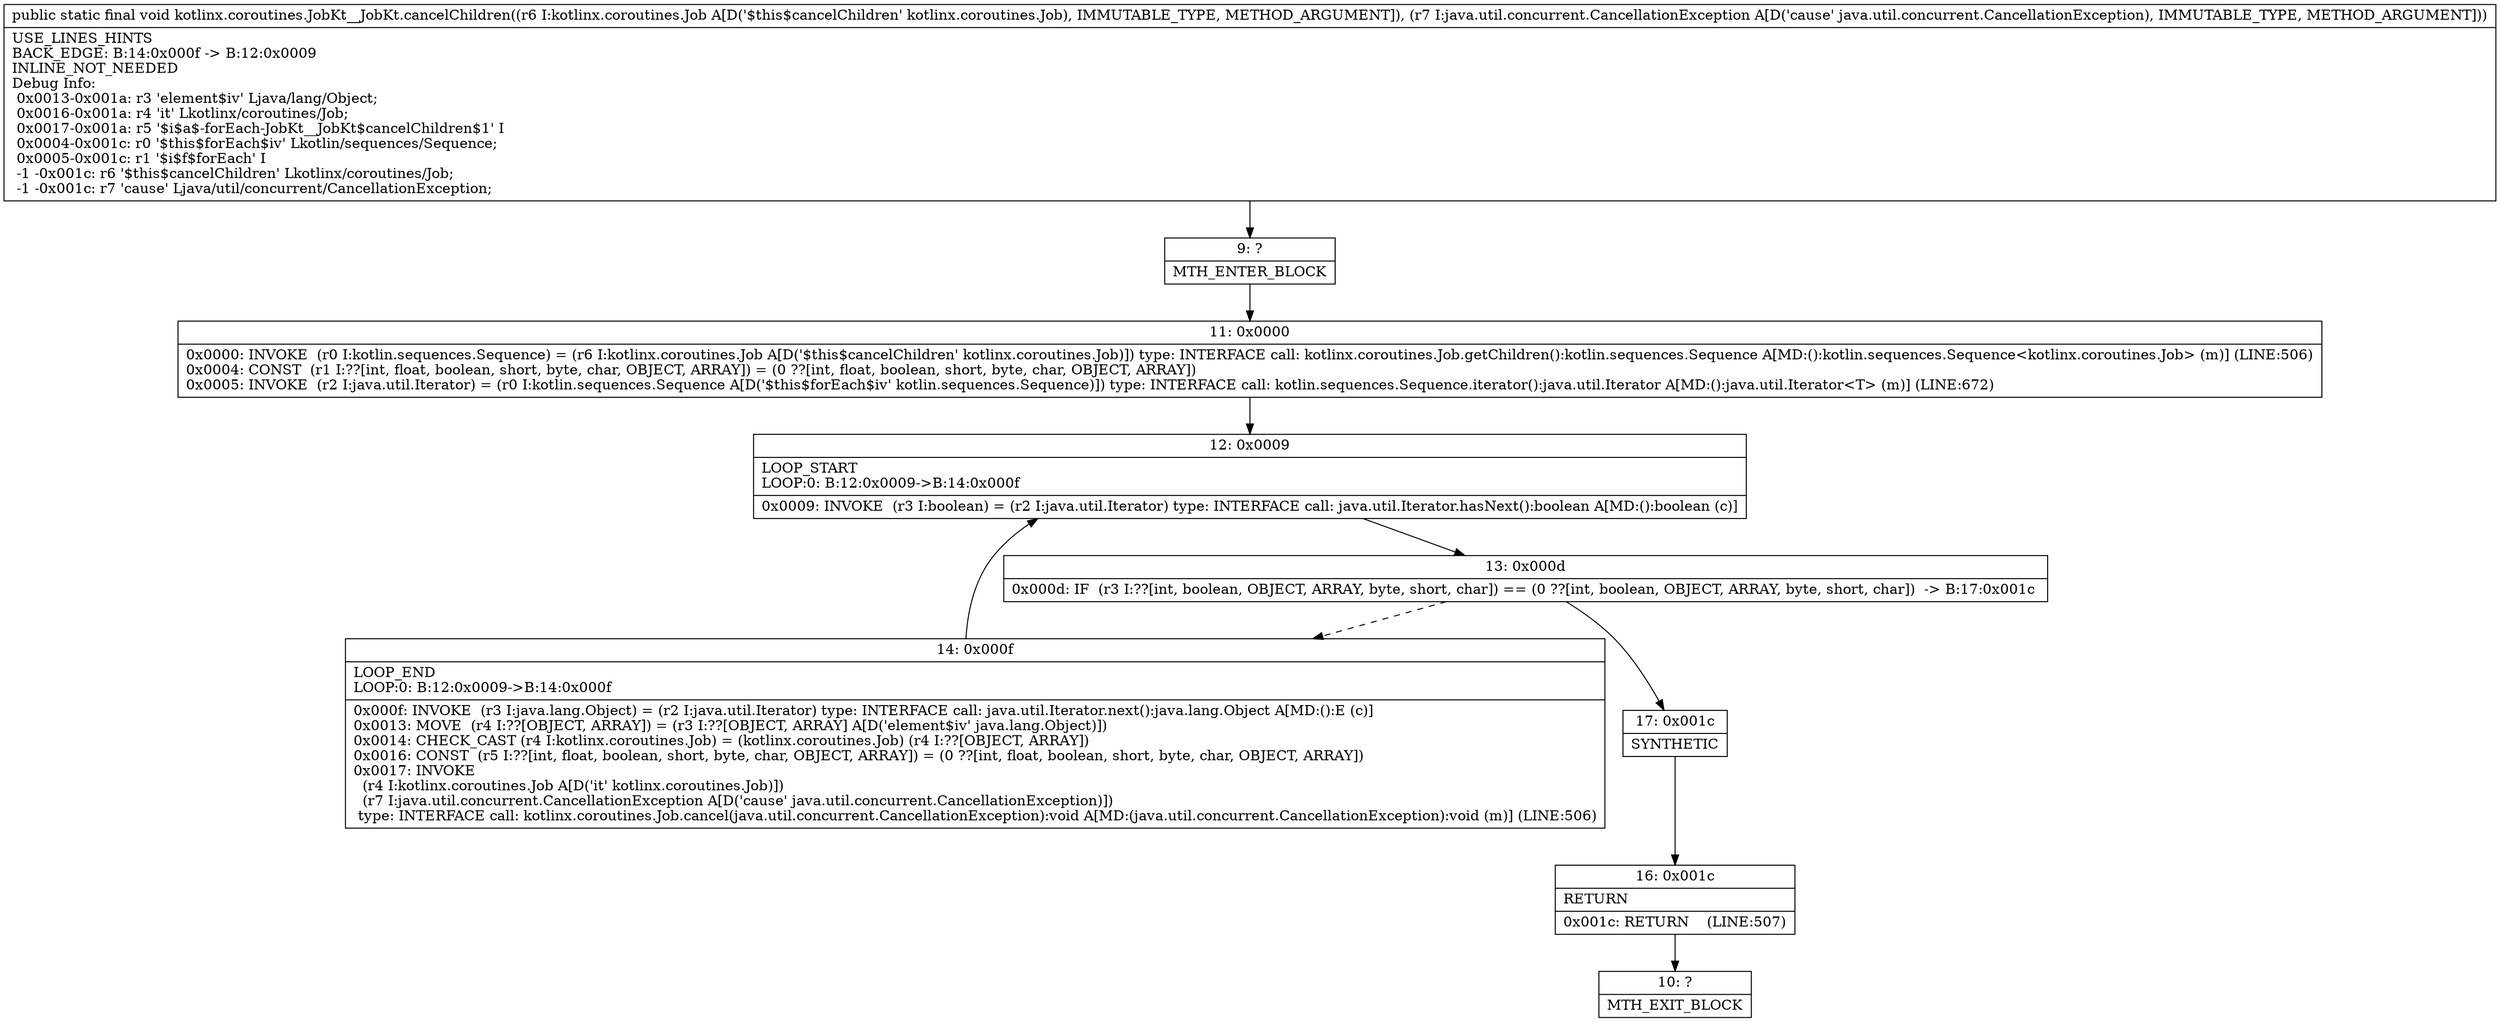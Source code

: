 digraph "CFG forkotlinx.coroutines.JobKt__JobKt.cancelChildren(Lkotlinx\/coroutines\/Job;Ljava\/util\/concurrent\/CancellationException;)V" {
Node_9 [shape=record,label="{9\:\ ?|MTH_ENTER_BLOCK\l}"];
Node_11 [shape=record,label="{11\:\ 0x0000|0x0000: INVOKE  (r0 I:kotlin.sequences.Sequence) = (r6 I:kotlinx.coroutines.Job A[D('$this$cancelChildren' kotlinx.coroutines.Job)]) type: INTERFACE call: kotlinx.coroutines.Job.getChildren():kotlin.sequences.Sequence A[MD:():kotlin.sequences.Sequence\<kotlinx.coroutines.Job\> (m)] (LINE:506)\l0x0004: CONST  (r1 I:??[int, float, boolean, short, byte, char, OBJECT, ARRAY]) = (0 ??[int, float, boolean, short, byte, char, OBJECT, ARRAY]) \l0x0005: INVOKE  (r2 I:java.util.Iterator) = (r0 I:kotlin.sequences.Sequence A[D('$this$forEach$iv' kotlin.sequences.Sequence)]) type: INTERFACE call: kotlin.sequences.Sequence.iterator():java.util.Iterator A[MD:():java.util.Iterator\<T\> (m)] (LINE:672)\l}"];
Node_12 [shape=record,label="{12\:\ 0x0009|LOOP_START\lLOOP:0: B:12:0x0009\-\>B:14:0x000f\l|0x0009: INVOKE  (r3 I:boolean) = (r2 I:java.util.Iterator) type: INTERFACE call: java.util.Iterator.hasNext():boolean A[MD:():boolean (c)]\l}"];
Node_13 [shape=record,label="{13\:\ 0x000d|0x000d: IF  (r3 I:??[int, boolean, OBJECT, ARRAY, byte, short, char]) == (0 ??[int, boolean, OBJECT, ARRAY, byte, short, char])  \-\> B:17:0x001c \l}"];
Node_14 [shape=record,label="{14\:\ 0x000f|LOOP_END\lLOOP:0: B:12:0x0009\-\>B:14:0x000f\l|0x000f: INVOKE  (r3 I:java.lang.Object) = (r2 I:java.util.Iterator) type: INTERFACE call: java.util.Iterator.next():java.lang.Object A[MD:():E (c)]\l0x0013: MOVE  (r4 I:??[OBJECT, ARRAY]) = (r3 I:??[OBJECT, ARRAY] A[D('element$iv' java.lang.Object)]) \l0x0014: CHECK_CAST (r4 I:kotlinx.coroutines.Job) = (kotlinx.coroutines.Job) (r4 I:??[OBJECT, ARRAY]) \l0x0016: CONST  (r5 I:??[int, float, boolean, short, byte, char, OBJECT, ARRAY]) = (0 ??[int, float, boolean, short, byte, char, OBJECT, ARRAY]) \l0x0017: INVOKE  \l  (r4 I:kotlinx.coroutines.Job A[D('it' kotlinx.coroutines.Job)])\l  (r7 I:java.util.concurrent.CancellationException A[D('cause' java.util.concurrent.CancellationException)])\l type: INTERFACE call: kotlinx.coroutines.Job.cancel(java.util.concurrent.CancellationException):void A[MD:(java.util.concurrent.CancellationException):void (m)] (LINE:506)\l}"];
Node_17 [shape=record,label="{17\:\ 0x001c|SYNTHETIC\l}"];
Node_16 [shape=record,label="{16\:\ 0x001c|RETURN\l|0x001c: RETURN    (LINE:507)\l}"];
Node_10 [shape=record,label="{10\:\ ?|MTH_EXIT_BLOCK\l}"];
MethodNode[shape=record,label="{public static final void kotlinx.coroutines.JobKt__JobKt.cancelChildren((r6 I:kotlinx.coroutines.Job A[D('$this$cancelChildren' kotlinx.coroutines.Job), IMMUTABLE_TYPE, METHOD_ARGUMENT]), (r7 I:java.util.concurrent.CancellationException A[D('cause' java.util.concurrent.CancellationException), IMMUTABLE_TYPE, METHOD_ARGUMENT]))  | USE_LINES_HINTS\lBACK_EDGE: B:14:0x000f \-\> B:12:0x0009\lINLINE_NOT_NEEDED\lDebug Info:\l  0x0013\-0x001a: r3 'element$iv' Ljava\/lang\/Object;\l  0x0016\-0x001a: r4 'it' Lkotlinx\/coroutines\/Job;\l  0x0017\-0x001a: r5 '$i$a$\-forEach\-JobKt__JobKt$cancelChildren$1' I\l  0x0004\-0x001c: r0 '$this$forEach$iv' Lkotlin\/sequences\/Sequence;\l  0x0005\-0x001c: r1 '$i$f$forEach' I\l  \-1 \-0x001c: r6 '$this$cancelChildren' Lkotlinx\/coroutines\/Job;\l  \-1 \-0x001c: r7 'cause' Ljava\/util\/concurrent\/CancellationException;\l}"];
MethodNode -> Node_9;Node_9 -> Node_11;
Node_11 -> Node_12;
Node_12 -> Node_13;
Node_13 -> Node_14[style=dashed];
Node_13 -> Node_17;
Node_14 -> Node_12;
Node_17 -> Node_16;
Node_16 -> Node_10;
}

